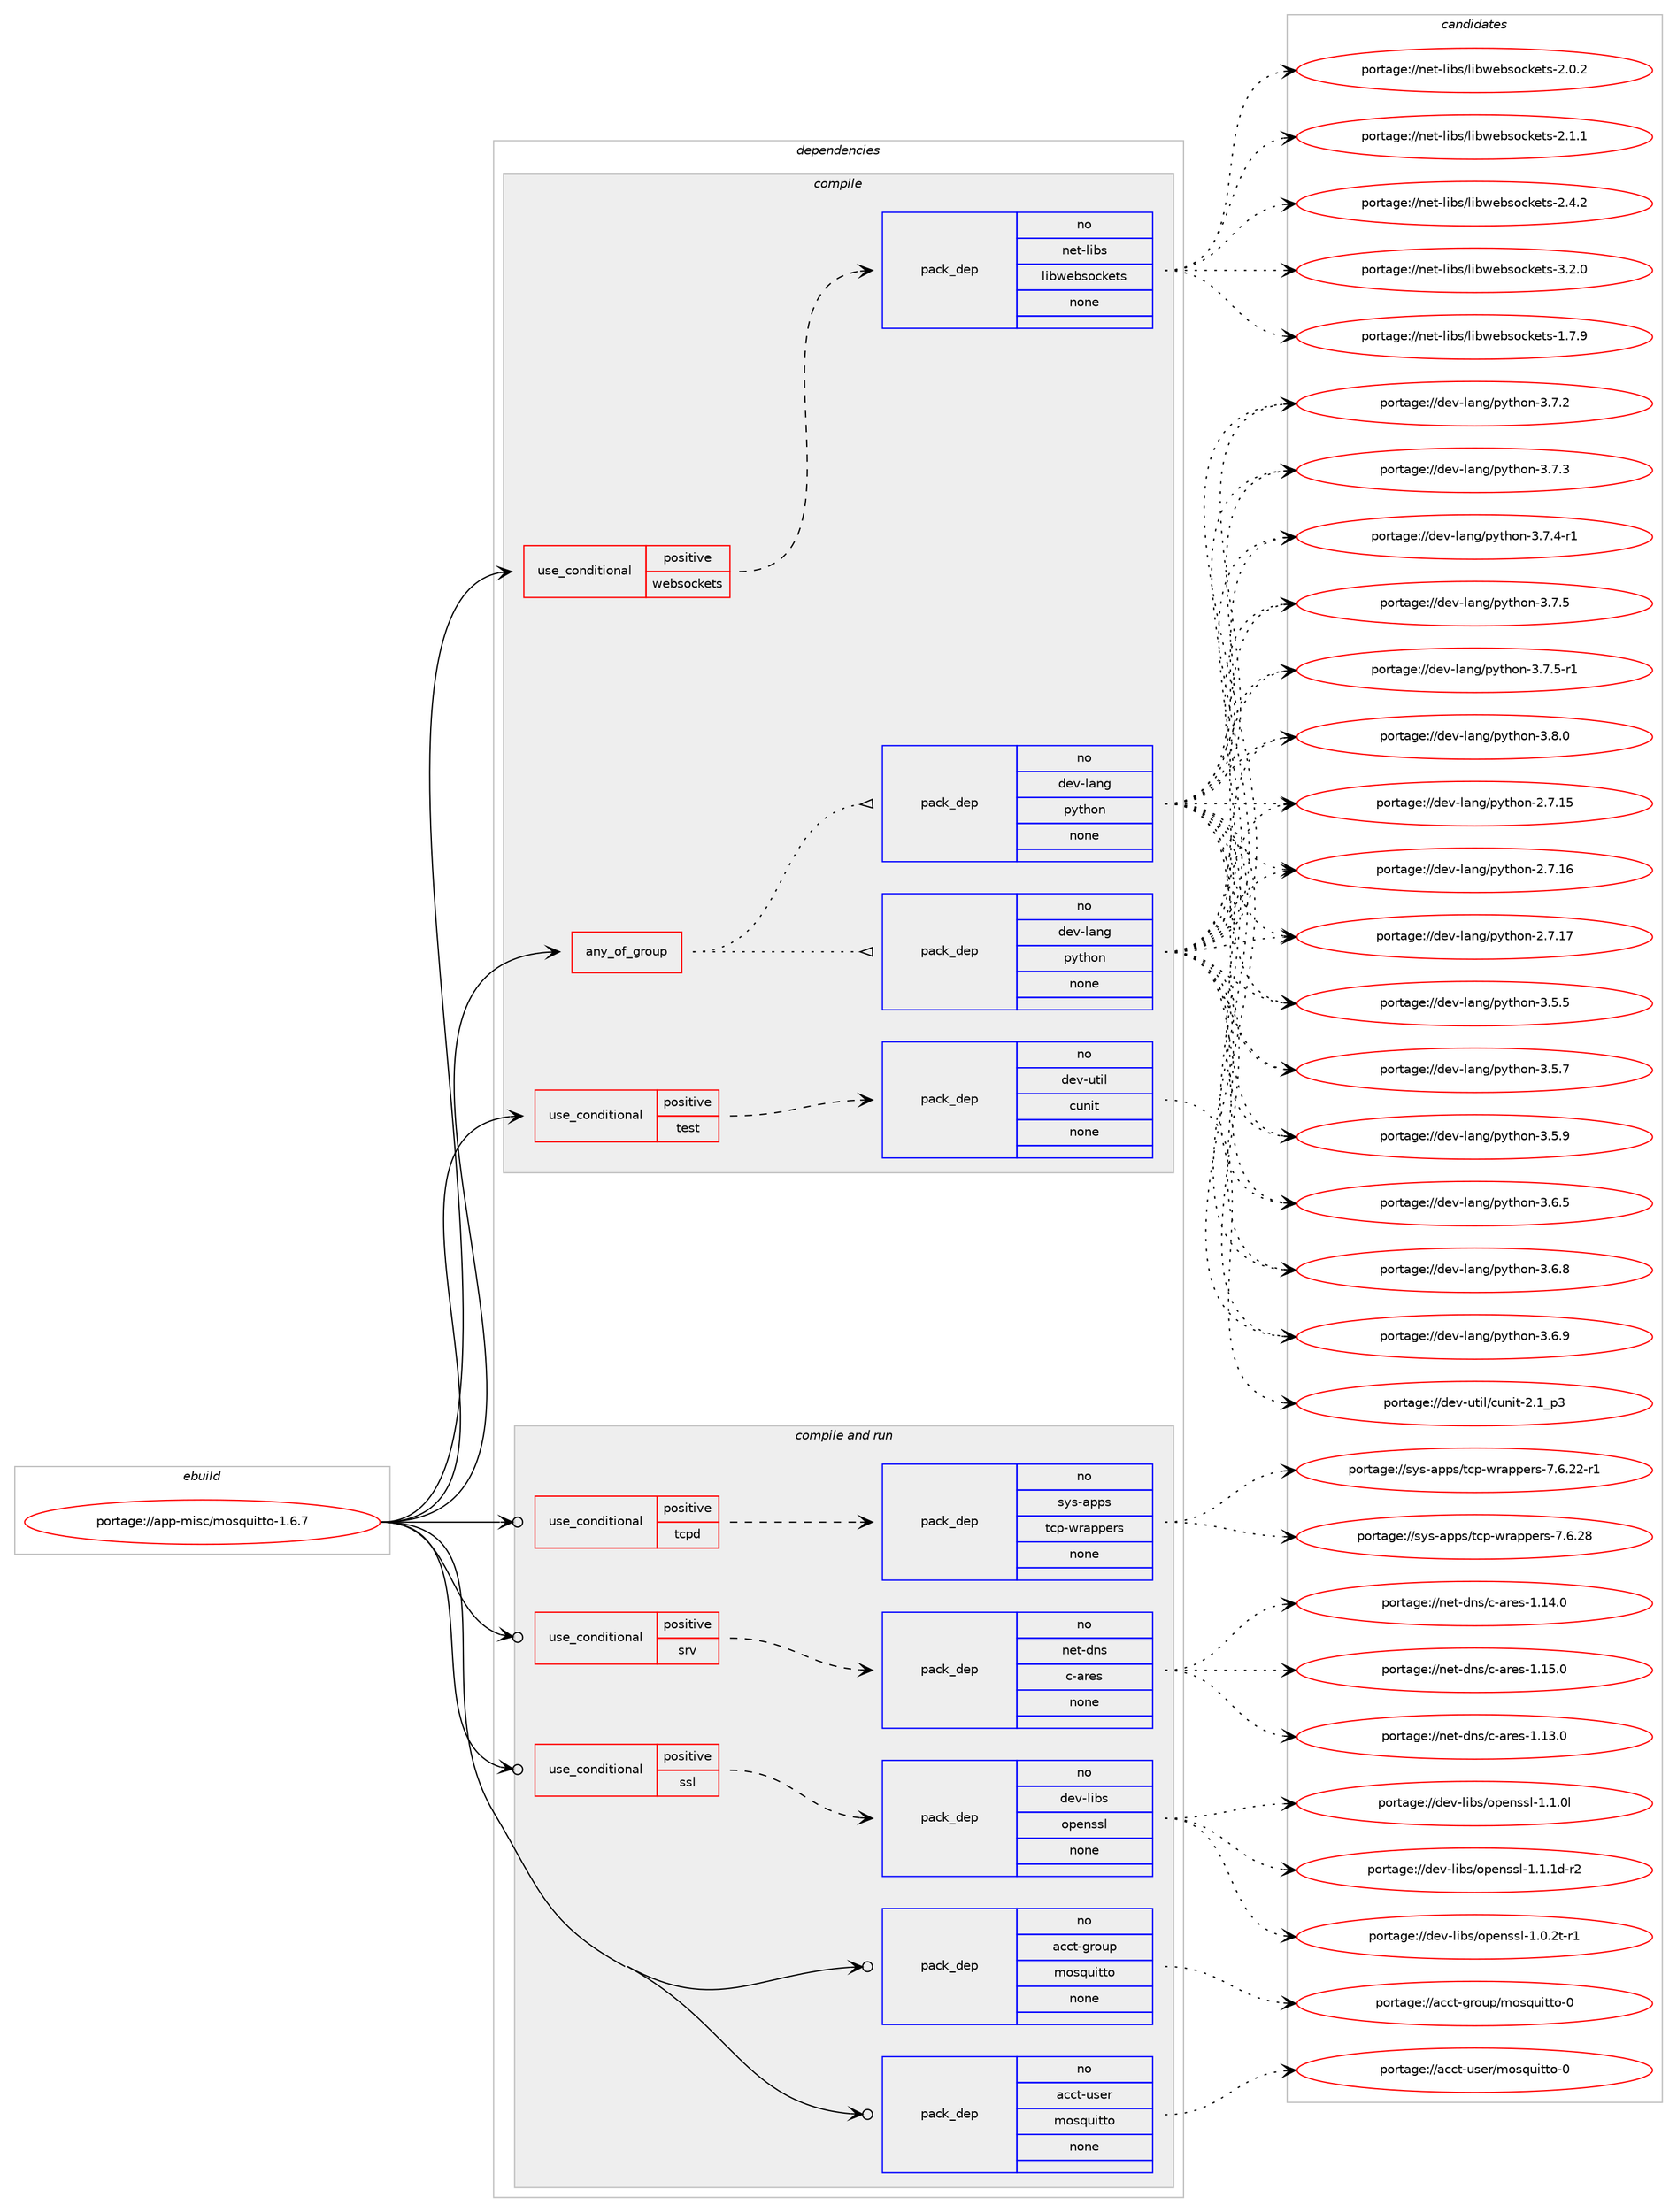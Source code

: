 digraph prolog {

# *************
# Graph options
# *************

newrank=true;
concentrate=true;
compound=true;
graph [rankdir=LR,fontname=Helvetica,fontsize=10,ranksep=1.5];#, ranksep=2.5, nodesep=0.2];
edge  [arrowhead=vee];
node  [fontname=Helvetica,fontsize=10];

# **********
# The ebuild
# **********

subgraph cluster_leftcol {
color=gray;
rank=same;
label=<<i>ebuild</i>>;
id [label="portage://app-misc/mosquitto-1.6.7", color=red, width=4, href="../app-misc/mosquitto-1.6.7.svg"];
}

# ****************
# The dependencies
# ****************

subgraph cluster_midcol {
color=gray;
label=<<i>dependencies</i>>;
subgraph cluster_compile {
fillcolor="#eeeeee";
style=filled;
label=<<i>compile</i>>;
subgraph any552 {
dependency35227 [label=<<TABLE BORDER="0" CELLBORDER="1" CELLSPACING="0" CELLPADDING="4"><TR><TD CELLPADDING="10">any_of_group</TD></TR></TABLE>>, shape=none, color=red];subgraph pack25819 {
dependency35228 [label=<<TABLE BORDER="0" CELLBORDER="1" CELLSPACING="0" CELLPADDING="4" WIDTH="220"><TR><TD ROWSPAN="6" CELLPADDING="30">pack_dep</TD></TR><TR><TD WIDTH="110">no</TD></TR><TR><TD>dev-lang</TD></TR><TR><TD>python</TD></TR><TR><TD>none</TD></TR><TR><TD></TD></TR></TABLE>>, shape=none, color=blue];
}
dependency35227:e -> dependency35228:w [weight=20,style="dotted",arrowhead="oinv"];
subgraph pack25820 {
dependency35229 [label=<<TABLE BORDER="0" CELLBORDER="1" CELLSPACING="0" CELLPADDING="4" WIDTH="220"><TR><TD ROWSPAN="6" CELLPADDING="30">pack_dep</TD></TR><TR><TD WIDTH="110">no</TD></TR><TR><TD>dev-lang</TD></TR><TR><TD>python</TD></TR><TR><TD>none</TD></TR><TR><TD></TD></TR></TABLE>>, shape=none, color=blue];
}
dependency35227:e -> dependency35229:w [weight=20,style="dotted",arrowhead="oinv"];
}
id:e -> dependency35227:w [weight=20,style="solid",arrowhead="vee"];
subgraph cond8840 {
dependency35230 [label=<<TABLE BORDER="0" CELLBORDER="1" CELLSPACING="0" CELLPADDING="4"><TR><TD ROWSPAN="3" CELLPADDING="10">use_conditional</TD></TR><TR><TD>positive</TD></TR><TR><TD>test</TD></TR></TABLE>>, shape=none, color=red];
subgraph pack25821 {
dependency35231 [label=<<TABLE BORDER="0" CELLBORDER="1" CELLSPACING="0" CELLPADDING="4" WIDTH="220"><TR><TD ROWSPAN="6" CELLPADDING="30">pack_dep</TD></TR><TR><TD WIDTH="110">no</TD></TR><TR><TD>dev-util</TD></TR><TR><TD>cunit</TD></TR><TR><TD>none</TD></TR><TR><TD></TD></TR></TABLE>>, shape=none, color=blue];
}
dependency35230:e -> dependency35231:w [weight=20,style="dashed",arrowhead="vee"];
}
id:e -> dependency35230:w [weight=20,style="solid",arrowhead="vee"];
subgraph cond8841 {
dependency35232 [label=<<TABLE BORDER="0" CELLBORDER="1" CELLSPACING="0" CELLPADDING="4"><TR><TD ROWSPAN="3" CELLPADDING="10">use_conditional</TD></TR><TR><TD>positive</TD></TR><TR><TD>websockets</TD></TR></TABLE>>, shape=none, color=red];
subgraph pack25822 {
dependency35233 [label=<<TABLE BORDER="0" CELLBORDER="1" CELLSPACING="0" CELLPADDING="4" WIDTH="220"><TR><TD ROWSPAN="6" CELLPADDING="30">pack_dep</TD></TR><TR><TD WIDTH="110">no</TD></TR><TR><TD>net-libs</TD></TR><TR><TD>libwebsockets</TD></TR><TR><TD>none</TD></TR><TR><TD></TD></TR></TABLE>>, shape=none, color=blue];
}
dependency35232:e -> dependency35233:w [weight=20,style="dashed",arrowhead="vee"];
}
id:e -> dependency35232:w [weight=20,style="solid",arrowhead="vee"];
}
subgraph cluster_compileandrun {
fillcolor="#eeeeee";
style=filled;
label=<<i>compile and run</i>>;
subgraph cond8842 {
dependency35234 [label=<<TABLE BORDER="0" CELLBORDER="1" CELLSPACING="0" CELLPADDING="4"><TR><TD ROWSPAN="3" CELLPADDING="10">use_conditional</TD></TR><TR><TD>positive</TD></TR><TR><TD>srv</TD></TR></TABLE>>, shape=none, color=red];
subgraph pack25823 {
dependency35235 [label=<<TABLE BORDER="0" CELLBORDER="1" CELLSPACING="0" CELLPADDING="4" WIDTH="220"><TR><TD ROWSPAN="6" CELLPADDING="30">pack_dep</TD></TR><TR><TD WIDTH="110">no</TD></TR><TR><TD>net-dns</TD></TR><TR><TD>c-ares</TD></TR><TR><TD>none</TD></TR><TR><TD></TD></TR></TABLE>>, shape=none, color=blue];
}
dependency35234:e -> dependency35235:w [weight=20,style="dashed",arrowhead="vee"];
}
id:e -> dependency35234:w [weight=20,style="solid",arrowhead="odotvee"];
subgraph cond8843 {
dependency35236 [label=<<TABLE BORDER="0" CELLBORDER="1" CELLSPACING="0" CELLPADDING="4"><TR><TD ROWSPAN="3" CELLPADDING="10">use_conditional</TD></TR><TR><TD>positive</TD></TR><TR><TD>ssl</TD></TR></TABLE>>, shape=none, color=red];
subgraph pack25824 {
dependency35237 [label=<<TABLE BORDER="0" CELLBORDER="1" CELLSPACING="0" CELLPADDING="4" WIDTH="220"><TR><TD ROWSPAN="6" CELLPADDING="30">pack_dep</TD></TR><TR><TD WIDTH="110">no</TD></TR><TR><TD>dev-libs</TD></TR><TR><TD>openssl</TD></TR><TR><TD>none</TD></TR><TR><TD></TD></TR></TABLE>>, shape=none, color=blue];
}
dependency35236:e -> dependency35237:w [weight=20,style="dashed",arrowhead="vee"];
}
id:e -> dependency35236:w [weight=20,style="solid",arrowhead="odotvee"];
subgraph cond8844 {
dependency35238 [label=<<TABLE BORDER="0" CELLBORDER="1" CELLSPACING="0" CELLPADDING="4"><TR><TD ROWSPAN="3" CELLPADDING="10">use_conditional</TD></TR><TR><TD>positive</TD></TR><TR><TD>tcpd</TD></TR></TABLE>>, shape=none, color=red];
subgraph pack25825 {
dependency35239 [label=<<TABLE BORDER="0" CELLBORDER="1" CELLSPACING="0" CELLPADDING="4" WIDTH="220"><TR><TD ROWSPAN="6" CELLPADDING="30">pack_dep</TD></TR><TR><TD WIDTH="110">no</TD></TR><TR><TD>sys-apps</TD></TR><TR><TD>tcp-wrappers</TD></TR><TR><TD>none</TD></TR><TR><TD></TD></TR></TABLE>>, shape=none, color=blue];
}
dependency35238:e -> dependency35239:w [weight=20,style="dashed",arrowhead="vee"];
}
id:e -> dependency35238:w [weight=20,style="solid",arrowhead="odotvee"];
subgraph pack25826 {
dependency35240 [label=<<TABLE BORDER="0" CELLBORDER="1" CELLSPACING="0" CELLPADDING="4" WIDTH="220"><TR><TD ROWSPAN="6" CELLPADDING="30">pack_dep</TD></TR><TR><TD WIDTH="110">no</TD></TR><TR><TD>acct-group</TD></TR><TR><TD>mosquitto</TD></TR><TR><TD>none</TD></TR><TR><TD></TD></TR></TABLE>>, shape=none, color=blue];
}
id:e -> dependency35240:w [weight=20,style="solid",arrowhead="odotvee"];
subgraph pack25827 {
dependency35241 [label=<<TABLE BORDER="0" CELLBORDER="1" CELLSPACING="0" CELLPADDING="4" WIDTH="220"><TR><TD ROWSPAN="6" CELLPADDING="30">pack_dep</TD></TR><TR><TD WIDTH="110">no</TD></TR><TR><TD>acct-user</TD></TR><TR><TD>mosquitto</TD></TR><TR><TD>none</TD></TR><TR><TD></TD></TR></TABLE>>, shape=none, color=blue];
}
id:e -> dependency35241:w [weight=20,style="solid",arrowhead="odotvee"];
}
subgraph cluster_run {
fillcolor="#eeeeee";
style=filled;
label=<<i>run</i>>;
}
}

# **************
# The candidates
# **************

subgraph cluster_choices {
rank=same;
color=gray;
label=<<i>candidates</i>>;

subgraph choice25819 {
color=black;
nodesep=1;
choiceportage10010111845108971101034711212111610411111045504655464953 [label="portage://dev-lang/python-2.7.15", color=red, width=4,href="../dev-lang/python-2.7.15.svg"];
choiceportage10010111845108971101034711212111610411111045504655464954 [label="portage://dev-lang/python-2.7.16", color=red, width=4,href="../dev-lang/python-2.7.16.svg"];
choiceportage10010111845108971101034711212111610411111045504655464955 [label="portage://dev-lang/python-2.7.17", color=red, width=4,href="../dev-lang/python-2.7.17.svg"];
choiceportage100101118451089711010347112121116104111110455146534653 [label="portage://dev-lang/python-3.5.5", color=red, width=4,href="../dev-lang/python-3.5.5.svg"];
choiceportage100101118451089711010347112121116104111110455146534655 [label="portage://dev-lang/python-3.5.7", color=red, width=4,href="../dev-lang/python-3.5.7.svg"];
choiceportage100101118451089711010347112121116104111110455146534657 [label="portage://dev-lang/python-3.5.9", color=red, width=4,href="../dev-lang/python-3.5.9.svg"];
choiceportage100101118451089711010347112121116104111110455146544653 [label="portage://dev-lang/python-3.6.5", color=red, width=4,href="../dev-lang/python-3.6.5.svg"];
choiceportage100101118451089711010347112121116104111110455146544656 [label="portage://dev-lang/python-3.6.8", color=red, width=4,href="../dev-lang/python-3.6.8.svg"];
choiceportage100101118451089711010347112121116104111110455146544657 [label="portage://dev-lang/python-3.6.9", color=red, width=4,href="../dev-lang/python-3.6.9.svg"];
choiceportage100101118451089711010347112121116104111110455146554650 [label="portage://dev-lang/python-3.7.2", color=red, width=4,href="../dev-lang/python-3.7.2.svg"];
choiceportage100101118451089711010347112121116104111110455146554651 [label="portage://dev-lang/python-3.7.3", color=red, width=4,href="../dev-lang/python-3.7.3.svg"];
choiceportage1001011184510897110103471121211161041111104551465546524511449 [label="portage://dev-lang/python-3.7.4-r1", color=red, width=4,href="../dev-lang/python-3.7.4-r1.svg"];
choiceportage100101118451089711010347112121116104111110455146554653 [label="portage://dev-lang/python-3.7.5", color=red, width=4,href="../dev-lang/python-3.7.5.svg"];
choiceportage1001011184510897110103471121211161041111104551465546534511449 [label="portage://dev-lang/python-3.7.5-r1", color=red, width=4,href="../dev-lang/python-3.7.5-r1.svg"];
choiceportage100101118451089711010347112121116104111110455146564648 [label="portage://dev-lang/python-3.8.0", color=red, width=4,href="../dev-lang/python-3.8.0.svg"];
dependency35228:e -> choiceportage10010111845108971101034711212111610411111045504655464953:w [style=dotted,weight="100"];
dependency35228:e -> choiceportage10010111845108971101034711212111610411111045504655464954:w [style=dotted,weight="100"];
dependency35228:e -> choiceportage10010111845108971101034711212111610411111045504655464955:w [style=dotted,weight="100"];
dependency35228:e -> choiceportage100101118451089711010347112121116104111110455146534653:w [style=dotted,weight="100"];
dependency35228:e -> choiceportage100101118451089711010347112121116104111110455146534655:w [style=dotted,weight="100"];
dependency35228:e -> choiceportage100101118451089711010347112121116104111110455146534657:w [style=dotted,weight="100"];
dependency35228:e -> choiceportage100101118451089711010347112121116104111110455146544653:w [style=dotted,weight="100"];
dependency35228:e -> choiceportage100101118451089711010347112121116104111110455146544656:w [style=dotted,weight="100"];
dependency35228:e -> choiceportage100101118451089711010347112121116104111110455146544657:w [style=dotted,weight="100"];
dependency35228:e -> choiceportage100101118451089711010347112121116104111110455146554650:w [style=dotted,weight="100"];
dependency35228:e -> choiceportage100101118451089711010347112121116104111110455146554651:w [style=dotted,weight="100"];
dependency35228:e -> choiceportage1001011184510897110103471121211161041111104551465546524511449:w [style=dotted,weight="100"];
dependency35228:e -> choiceportage100101118451089711010347112121116104111110455146554653:w [style=dotted,weight="100"];
dependency35228:e -> choiceportage1001011184510897110103471121211161041111104551465546534511449:w [style=dotted,weight="100"];
dependency35228:e -> choiceportage100101118451089711010347112121116104111110455146564648:w [style=dotted,weight="100"];
}
subgraph choice25820 {
color=black;
nodesep=1;
choiceportage10010111845108971101034711212111610411111045504655464953 [label="portage://dev-lang/python-2.7.15", color=red, width=4,href="../dev-lang/python-2.7.15.svg"];
choiceportage10010111845108971101034711212111610411111045504655464954 [label="portage://dev-lang/python-2.7.16", color=red, width=4,href="../dev-lang/python-2.7.16.svg"];
choiceportage10010111845108971101034711212111610411111045504655464955 [label="portage://dev-lang/python-2.7.17", color=red, width=4,href="../dev-lang/python-2.7.17.svg"];
choiceportage100101118451089711010347112121116104111110455146534653 [label="portage://dev-lang/python-3.5.5", color=red, width=4,href="../dev-lang/python-3.5.5.svg"];
choiceportage100101118451089711010347112121116104111110455146534655 [label="portage://dev-lang/python-3.5.7", color=red, width=4,href="../dev-lang/python-3.5.7.svg"];
choiceportage100101118451089711010347112121116104111110455146534657 [label="portage://dev-lang/python-3.5.9", color=red, width=4,href="../dev-lang/python-3.5.9.svg"];
choiceportage100101118451089711010347112121116104111110455146544653 [label="portage://dev-lang/python-3.6.5", color=red, width=4,href="../dev-lang/python-3.6.5.svg"];
choiceportage100101118451089711010347112121116104111110455146544656 [label="portage://dev-lang/python-3.6.8", color=red, width=4,href="../dev-lang/python-3.6.8.svg"];
choiceportage100101118451089711010347112121116104111110455146544657 [label="portage://dev-lang/python-3.6.9", color=red, width=4,href="../dev-lang/python-3.6.9.svg"];
choiceportage100101118451089711010347112121116104111110455146554650 [label="portage://dev-lang/python-3.7.2", color=red, width=4,href="../dev-lang/python-3.7.2.svg"];
choiceportage100101118451089711010347112121116104111110455146554651 [label="portage://dev-lang/python-3.7.3", color=red, width=4,href="../dev-lang/python-3.7.3.svg"];
choiceportage1001011184510897110103471121211161041111104551465546524511449 [label="portage://dev-lang/python-3.7.4-r1", color=red, width=4,href="../dev-lang/python-3.7.4-r1.svg"];
choiceportage100101118451089711010347112121116104111110455146554653 [label="portage://dev-lang/python-3.7.5", color=red, width=4,href="../dev-lang/python-3.7.5.svg"];
choiceportage1001011184510897110103471121211161041111104551465546534511449 [label="portage://dev-lang/python-3.7.5-r1", color=red, width=4,href="../dev-lang/python-3.7.5-r1.svg"];
choiceportage100101118451089711010347112121116104111110455146564648 [label="portage://dev-lang/python-3.8.0", color=red, width=4,href="../dev-lang/python-3.8.0.svg"];
dependency35229:e -> choiceportage10010111845108971101034711212111610411111045504655464953:w [style=dotted,weight="100"];
dependency35229:e -> choiceportage10010111845108971101034711212111610411111045504655464954:w [style=dotted,weight="100"];
dependency35229:e -> choiceportage10010111845108971101034711212111610411111045504655464955:w [style=dotted,weight="100"];
dependency35229:e -> choiceportage100101118451089711010347112121116104111110455146534653:w [style=dotted,weight="100"];
dependency35229:e -> choiceportage100101118451089711010347112121116104111110455146534655:w [style=dotted,weight="100"];
dependency35229:e -> choiceportage100101118451089711010347112121116104111110455146534657:w [style=dotted,weight="100"];
dependency35229:e -> choiceportage100101118451089711010347112121116104111110455146544653:w [style=dotted,weight="100"];
dependency35229:e -> choiceportage100101118451089711010347112121116104111110455146544656:w [style=dotted,weight="100"];
dependency35229:e -> choiceportage100101118451089711010347112121116104111110455146544657:w [style=dotted,weight="100"];
dependency35229:e -> choiceportage100101118451089711010347112121116104111110455146554650:w [style=dotted,weight="100"];
dependency35229:e -> choiceportage100101118451089711010347112121116104111110455146554651:w [style=dotted,weight="100"];
dependency35229:e -> choiceportage1001011184510897110103471121211161041111104551465546524511449:w [style=dotted,weight="100"];
dependency35229:e -> choiceportage100101118451089711010347112121116104111110455146554653:w [style=dotted,weight="100"];
dependency35229:e -> choiceportage1001011184510897110103471121211161041111104551465546534511449:w [style=dotted,weight="100"];
dependency35229:e -> choiceportage100101118451089711010347112121116104111110455146564648:w [style=dotted,weight="100"];
}
subgraph choice25821 {
color=black;
nodesep=1;
choiceportage100101118451171161051084799117110105116455046499511251 [label="portage://dev-util/cunit-2.1_p3", color=red, width=4,href="../dev-util/cunit-2.1_p3.svg"];
dependency35231:e -> choiceportage100101118451171161051084799117110105116455046499511251:w [style=dotted,weight="100"];
}
subgraph choice25822 {
color=black;
nodesep=1;
choiceportage110101116451081059811547108105981191019811511199107101116115454946554657 [label="portage://net-libs/libwebsockets-1.7.9", color=red, width=4,href="../net-libs/libwebsockets-1.7.9.svg"];
choiceportage110101116451081059811547108105981191019811511199107101116115455046484650 [label="portage://net-libs/libwebsockets-2.0.2", color=red, width=4,href="../net-libs/libwebsockets-2.0.2.svg"];
choiceportage110101116451081059811547108105981191019811511199107101116115455046494649 [label="portage://net-libs/libwebsockets-2.1.1", color=red, width=4,href="../net-libs/libwebsockets-2.1.1.svg"];
choiceportage110101116451081059811547108105981191019811511199107101116115455046524650 [label="portage://net-libs/libwebsockets-2.4.2", color=red, width=4,href="../net-libs/libwebsockets-2.4.2.svg"];
choiceportage110101116451081059811547108105981191019811511199107101116115455146504648 [label="portage://net-libs/libwebsockets-3.2.0", color=red, width=4,href="../net-libs/libwebsockets-3.2.0.svg"];
dependency35233:e -> choiceportage110101116451081059811547108105981191019811511199107101116115454946554657:w [style=dotted,weight="100"];
dependency35233:e -> choiceportage110101116451081059811547108105981191019811511199107101116115455046484650:w [style=dotted,weight="100"];
dependency35233:e -> choiceportage110101116451081059811547108105981191019811511199107101116115455046494649:w [style=dotted,weight="100"];
dependency35233:e -> choiceportage110101116451081059811547108105981191019811511199107101116115455046524650:w [style=dotted,weight="100"];
dependency35233:e -> choiceportage110101116451081059811547108105981191019811511199107101116115455146504648:w [style=dotted,weight="100"];
}
subgraph choice25823 {
color=black;
nodesep=1;
choiceportage110101116451001101154799459711410111545494649514648 [label="portage://net-dns/c-ares-1.13.0", color=red, width=4,href="../net-dns/c-ares-1.13.0.svg"];
choiceportage110101116451001101154799459711410111545494649524648 [label="portage://net-dns/c-ares-1.14.0", color=red, width=4,href="../net-dns/c-ares-1.14.0.svg"];
choiceportage110101116451001101154799459711410111545494649534648 [label="portage://net-dns/c-ares-1.15.0", color=red, width=4,href="../net-dns/c-ares-1.15.0.svg"];
dependency35235:e -> choiceportage110101116451001101154799459711410111545494649514648:w [style=dotted,weight="100"];
dependency35235:e -> choiceportage110101116451001101154799459711410111545494649524648:w [style=dotted,weight="100"];
dependency35235:e -> choiceportage110101116451001101154799459711410111545494649534648:w [style=dotted,weight="100"];
}
subgraph choice25824 {
color=black;
nodesep=1;
choiceportage1001011184510810598115471111121011101151151084549464846501164511449 [label="portage://dev-libs/openssl-1.0.2t-r1", color=red, width=4,href="../dev-libs/openssl-1.0.2t-r1.svg"];
choiceportage100101118451081059811547111112101110115115108454946494648108 [label="portage://dev-libs/openssl-1.1.0l", color=red, width=4,href="../dev-libs/openssl-1.1.0l.svg"];
choiceportage1001011184510810598115471111121011101151151084549464946491004511450 [label="portage://dev-libs/openssl-1.1.1d-r2", color=red, width=4,href="../dev-libs/openssl-1.1.1d-r2.svg"];
dependency35237:e -> choiceportage1001011184510810598115471111121011101151151084549464846501164511449:w [style=dotted,weight="100"];
dependency35237:e -> choiceportage100101118451081059811547111112101110115115108454946494648108:w [style=dotted,weight="100"];
dependency35237:e -> choiceportage1001011184510810598115471111121011101151151084549464946491004511450:w [style=dotted,weight="100"];
}
subgraph choice25825 {
color=black;
nodesep=1;
choiceportage115121115459711211211547116991124511911497112112101114115455546544650504511449 [label="portage://sys-apps/tcp-wrappers-7.6.22-r1", color=red, width=4,href="../sys-apps/tcp-wrappers-7.6.22-r1.svg"];
choiceportage11512111545971121121154711699112451191149711211210111411545554654465056 [label="portage://sys-apps/tcp-wrappers-7.6.28", color=red, width=4,href="../sys-apps/tcp-wrappers-7.6.28.svg"];
dependency35239:e -> choiceportage115121115459711211211547116991124511911497112112101114115455546544650504511449:w [style=dotted,weight="100"];
dependency35239:e -> choiceportage11512111545971121121154711699112451191149711211210111411545554654465056:w [style=dotted,weight="100"];
}
subgraph choice25826 {
color=black;
nodesep=1;
choiceportage97999911645103114111117112471091111151131171051161161114548 [label="portage://acct-group/mosquitto-0", color=red, width=4,href="../acct-group/mosquitto-0.svg"];
dependency35240:e -> choiceportage97999911645103114111117112471091111151131171051161161114548:w [style=dotted,weight="100"];
}
subgraph choice25827 {
color=black;
nodesep=1;
choiceportage97999911645117115101114471091111151131171051161161114548 [label="portage://acct-user/mosquitto-0", color=red, width=4,href="../acct-user/mosquitto-0.svg"];
dependency35241:e -> choiceportage97999911645117115101114471091111151131171051161161114548:w [style=dotted,weight="100"];
}
}

}
